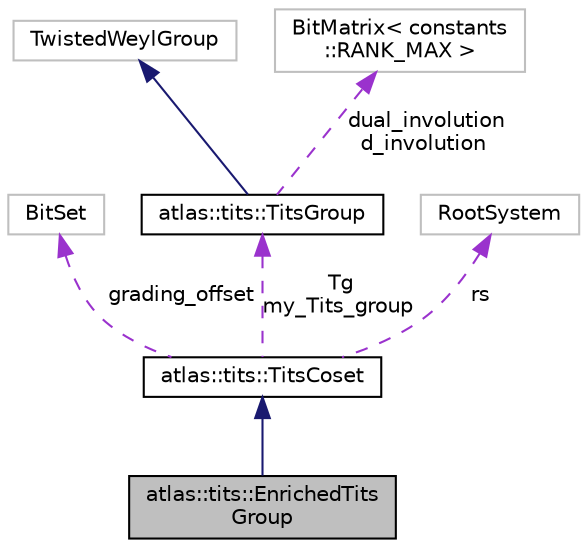 digraph "atlas::tits::EnrichedTitsGroup"
{
  edge [fontname="Helvetica",fontsize="10",labelfontname="Helvetica",labelfontsize="10"];
  node [fontname="Helvetica",fontsize="10",shape=record];
  Node1 [label="atlas::tits::EnrichedTits\lGroup",height=0.2,width=0.4,color="black", fillcolor="grey75", style="filled", fontcolor="black"];
  Node2 -> Node1 [dir="back",color="midnightblue",fontsize="10",style="solid",fontname="Helvetica"];
  Node2 [label="atlas::tits::TitsCoset",height=0.2,width=0.4,color="black", fillcolor="white", style="filled",URL="$classatlas_1_1tits_1_1TitsCoset.html"];
  Node3 -> Node2 [dir="back",color="darkorchid3",fontsize="10",style="dashed",label=" grading_offset" ,fontname="Helvetica"];
  Node3 [label="BitSet",height=0.2,width=0.4,color="grey75", fillcolor="white", style="filled"];
  Node4 -> Node2 [dir="back",color="darkorchid3",fontsize="10",style="dashed",label=" Tg\nmy_Tits_group" ,fontname="Helvetica"];
  Node4 [label="atlas::tits::TitsGroup",height=0.2,width=0.4,color="black", fillcolor="white", style="filled",URL="$classatlas_1_1tits_1_1TitsGroup.html"];
  Node5 -> Node4 [dir="back",color="midnightblue",fontsize="10",style="solid",fontname="Helvetica"];
  Node5 [label="TwistedWeylGroup",height=0.2,width=0.4,color="grey75", fillcolor="white", style="filled"];
  Node6 -> Node4 [dir="back",color="darkorchid3",fontsize="10",style="dashed",label=" dual_involution\nd_involution" ,fontname="Helvetica"];
  Node6 [label="BitMatrix\< constants\l::RANK_MAX \>",height=0.2,width=0.4,color="grey75", fillcolor="white", style="filled"];
  Node7 -> Node2 [dir="back",color="darkorchid3",fontsize="10",style="dashed",label=" rs" ,fontname="Helvetica"];
  Node7 [label="RootSystem",height=0.2,width=0.4,color="grey75", fillcolor="white", style="filled"];
}
